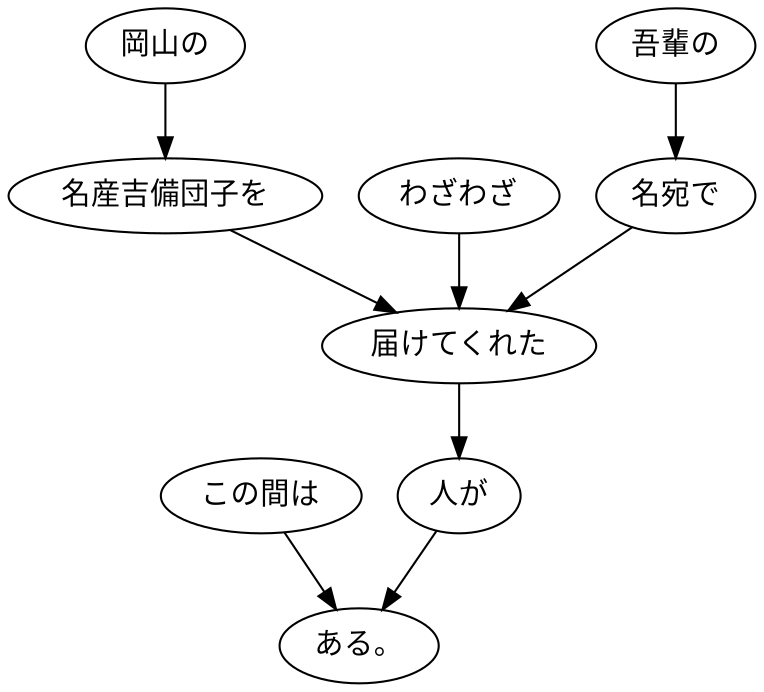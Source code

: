 digraph graph1318 {
	node0 [label="この間は"];
	node1 [label="岡山の"];
	node2 [label="名産吉備団子を"];
	node3 [label="わざわざ"];
	node4 [label="吾輩の"];
	node5 [label="名宛で"];
	node6 [label="届けてくれた"];
	node7 [label="人が"];
	node8 [label="ある。"];
	node0 -> node8;
	node1 -> node2;
	node2 -> node6;
	node3 -> node6;
	node4 -> node5;
	node5 -> node6;
	node6 -> node7;
	node7 -> node8;
}
